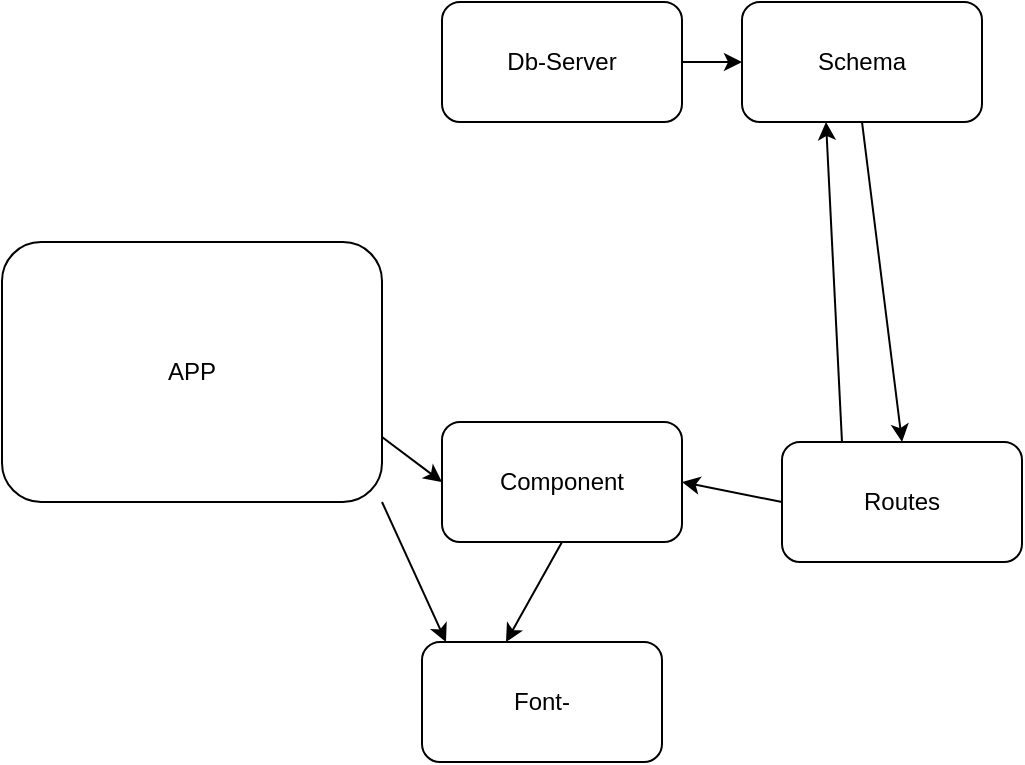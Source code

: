 <mxfile>
    <diagram id="XnFl89bk75TjcKsVRVZh" name="Page-1">
        <mxGraphModel dx="646" dy="792" grid="1" gridSize="10" guides="1" tooltips="1" connect="1" arrows="1" fold="1" page="1" pageScale="1" pageWidth="850" pageHeight="1100" math="0" shadow="0">
            <root>
                <mxCell id="0"/>
                <mxCell id="1" parent="0"/>
                <mxCell id="12" style="edgeStyle=none;html=1;exitX=1;exitY=0.75;exitDx=0;exitDy=0;entryX=0;entryY=0.5;entryDx=0;entryDy=0;" parent="1" source="2" target="5" edge="1">
                    <mxGeometry relative="1" as="geometry"/>
                </mxCell>
                <mxCell id="14" style="edgeStyle=none;html=1;exitX=1;exitY=1;exitDx=0;exitDy=0;entryX=0.1;entryY=0;entryDx=0;entryDy=0;entryPerimeter=0;" parent="1" source="2" target="7" edge="1">
                    <mxGeometry relative="1" as="geometry"/>
                </mxCell>
                <mxCell id="2" value="APP" style="rounded=1;whiteSpace=wrap;html=1;" parent="1" vertex="1">
                    <mxGeometry x="10" y="260" width="190" height="130" as="geometry"/>
                </mxCell>
                <mxCell id="8" style="edgeStyle=none;html=1;exitX=1;exitY=0.5;exitDx=0;exitDy=0;entryX=0;entryY=0.5;entryDx=0;entryDy=0;" parent="1" source="3" target="4" edge="1">
                    <mxGeometry relative="1" as="geometry"/>
                </mxCell>
                <mxCell id="3" value="Db-Server" style="rounded=1;whiteSpace=wrap;html=1;" parent="1" vertex="1">
                    <mxGeometry x="230" y="140" width="120" height="60" as="geometry"/>
                </mxCell>
                <mxCell id="11" style="edgeStyle=none;html=1;exitX=0.5;exitY=1;exitDx=0;exitDy=0;entryX=0.5;entryY=0;entryDx=0;entryDy=0;" parent="1" source="4" target="6" edge="1">
                    <mxGeometry relative="1" as="geometry"/>
                </mxCell>
                <mxCell id="4" value="Schema" style="rounded=1;whiteSpace=wrap;html=1;" parent="1" vertex="1">
                    <mxGeometry x="380" y="140" width="120" height="60" as="geometry"/>
                </mxCell>
                <mxCell id="15" style="edgeStyle=none;html=1;exitX=0.5;exitY=1;exitDx=0;exitDy=0;entryX=0.35;entryY=0;entryDx=0;entryDy=0;entryPerimeter=0;" parent="1" source="5" target="7" edge="1">
                    <mxGeometry relative="1" as="geometry"/>
                </mxCell>
                <mxCell id="5" value="Component" style="rounded=1;whiteSpace=wrap;html=1;" parent="1" vertex="1">
                    <mxGeometry x="230" y="350" width="120" height="60" as="geometry"/>
                </mxCell>
                <mxCell id="9" style="edgeStyle=none;html=1;exitX=0.25;exitY=0;exitDx=0;exitDy=0;entryX=0.35;entryY=1;entryDx=0;entryDy=0;entryPerimeter=0;" parent="1" source="6" target="4" edge="1">
                    <mxGeometry relative="1" as="geometry"/>
                </mxCell>
                <mxCell id="10" style="edgeStyle=none;html=1;exitX=0;exitY=0.5;exitDx=0;exitDy=0;entryX=1;entryY=0.5;entryDx=0;entryDy=0;" parent="1" source="6" target="5" edge="1">
                    <mxGeometry relative="1" as="geometry"/>
                </mxCell>
                <mxCell id="6" value="Routes&lt;br&gt;" style="rounded=1;whiteSpace=wrap;html=1;" parent="1" vertex="1">
                    <mxGeometry x="400" y="360" width="120" height="60" as="geometry"/>
                </mxCell>
                <mxCell id="7" value="Font-" style="rounded=1;whiteSpace=wrap;html=1;" parent="1" vertex="1">
                    <mxGeometry x="220" y="460" width="120" height="60" as="geometry"/>
                </mxCell>
            </root>
        </mxGraphModel>
    </diagram>
</mxfile>